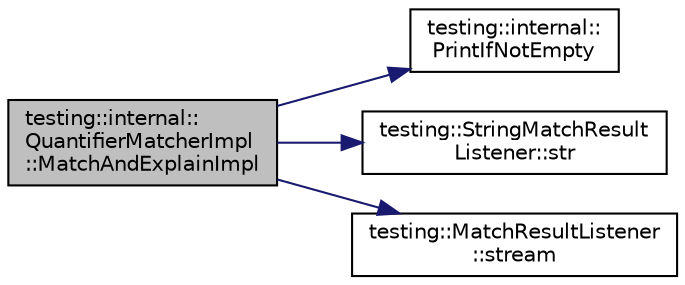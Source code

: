 digraph "testing::internal::QuantifierMatcherImpl::MatchAndExplainImpl"
{
  edge [fontname="Helvetica",fontsize="10",labelfontname="Helvetica",labelfontsize="10"];
  node [fontname="Helvetica",fontsize="10",shape=record];
  rankdir="LR";
  Node6 [label="testing::internal::\lQuantifierMatcherImpl\l::MatchAndExplainImpl",height=0.2,width=0.4,color="black", fillcolor="grey75", style="filled", fontcolor="black"];
  Node6 -> Node7 [color="midnightblue",fontsize="10",style="solid",fontname="Helvetica"];
  Node7 [label="testing::internal::\lPrintIfNotEmpty",height=0.2,width=0.4,color="black", fillcolor="white", style="filled",URL="$d0/da7/namespacetesting_1_1internal.html#ad609eb8bac84ab487464a3449c57640a"];
  Node6 -> Node8 [color="midnightblue",fontsize="10",style="solid",fontname="Helvetica"];
  Node8 [label="testing::StringMatchResult\lListener::str",height=0.2,width=0.4,color="black", fillcolor="white", style="filled",URL="$d9/dd6/classtesting_1_1_string_match_result_listener.html#a77e501016fa53b76e7eee1739d25dde9"];
  Node6 -> Node9 [color="midnightblue",fontsize="10",style="solid",fontname="Helvetica"];
  Node9 [label="testing::MatchResultListener\l::stream",height=0.2,width=0.4,color="black", fillcolor="white", style="filled",URL="$d7/d01/classtesting_1_1_match_result_listener.html#a5abecb247e005f7f50a94898e3f44ee3"];
}
